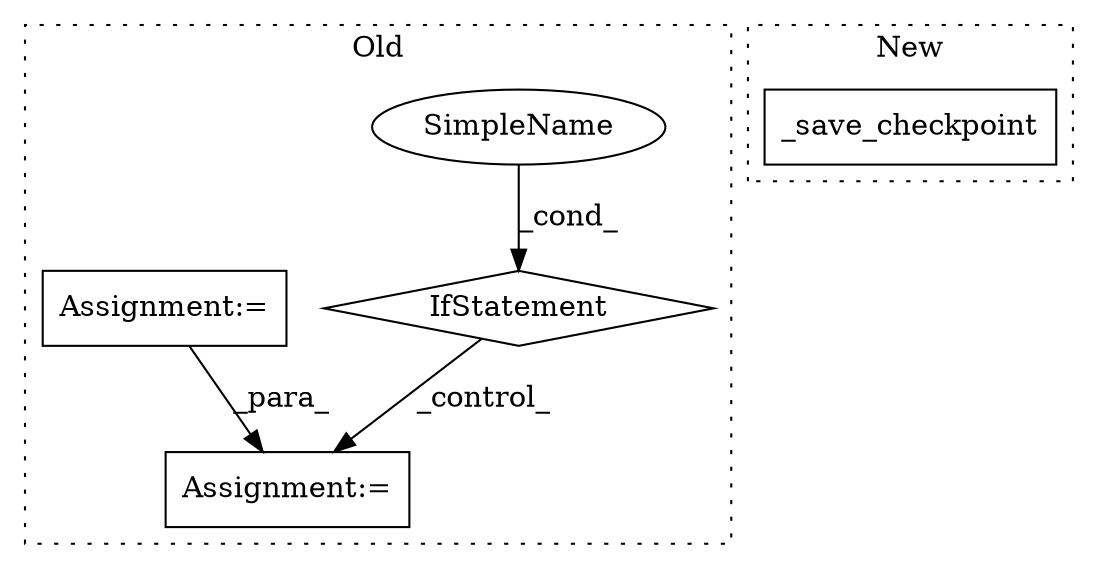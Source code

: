 digraph G {
subgraph cluster0 {
1 [label="IfStatement" a="25" s="1775,1802" l="4,2" shape="diamond"];
3 [label="Assignment:=" a="7" s="2090" l="1" shape="box"];
4 [label="SimpleName" a="42" s="" l="" shape="ellipse"];
5 [label="Assignment:=" a="7" s="1675" l="1" shape="box"];
label = "Old";
style="dotted";
}
subgraph cluster1 {
2 [label="_save_checkpoint" a="32" s="2180,2203" l="17,1" shape="box"];
label = "New";
style="dotted";
}
1 -> 3 [label="_control_"];
4 -> 1 [label="_cond_"];
5 -> 3 [label="_para_"];
}